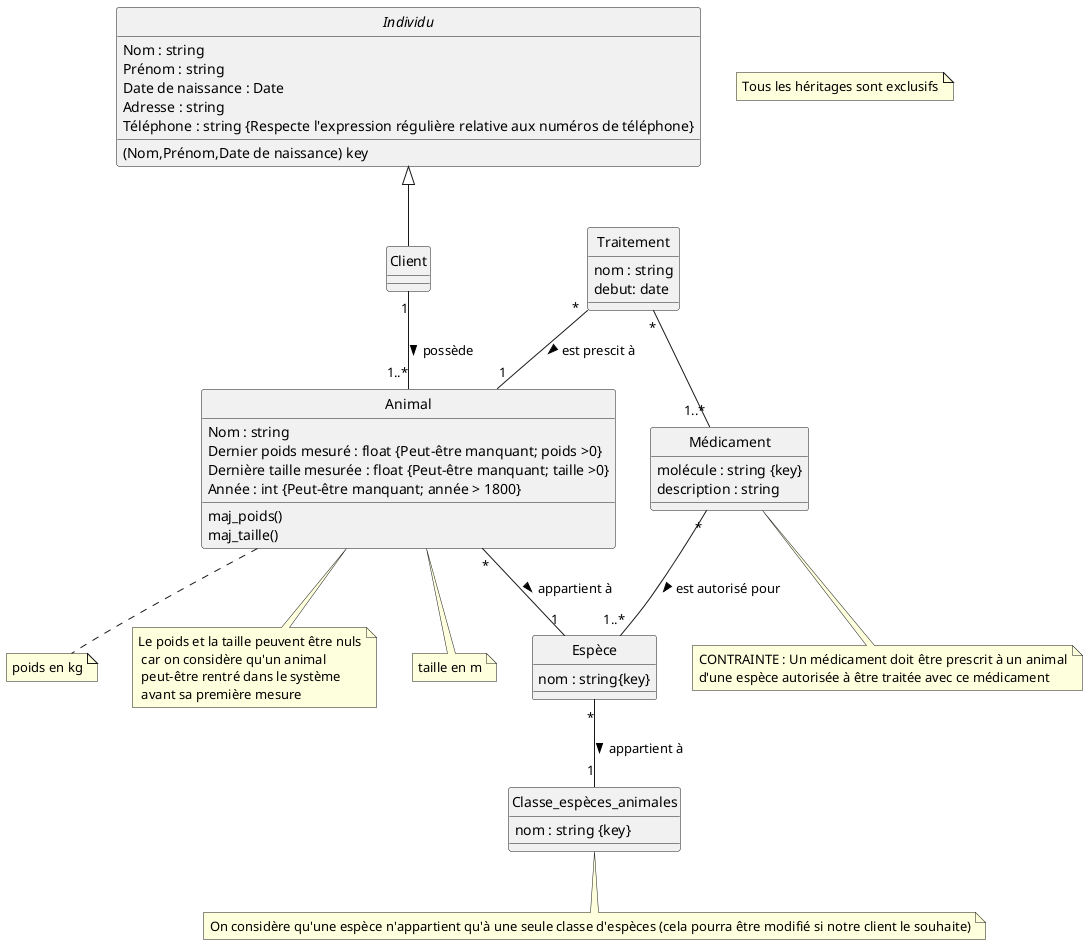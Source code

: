 @startuml
hide circle

abstract class Individu {
  Nom : string
  Prénom : string
  Date de naissance : Date
  Adresse : string
  Téléphone : string {Respecte l'expression régulière relative aux numéros de téléphone}
  (Nom,Prénom,Date de naissance) key
}

class Client {
}


class Classe_espèces_animales{
  nom : string {key}
}

class Animal{
  Nom : string
  Dernier poids mesuré : float {Peut-être manquant; poids >0}
  Dernière taille mesurée : float {Peut-être manquant; taille >0}
  Année : int {Peut-être manquant; année > 1800}
  
  maj_poids()
  maj_taille()
}

class Espèce{
  nom : string{key}
}

class Médicament{
  molécule : string {key}
  description : string
}


class Traitement{
  nom : string
  debut: date
}

Individu <|-- Client



Espèce "*" -- "1" Classe_espèces_animales: appartient à >
Animal "*" -- "1" Espèce: appartient à >
Client "1" -- "1..*" Animal : possède >

Médicament "*" -- "1..*" Espèce : est autorisé pour >

Traitement "*" -- "1" Animal : est prescit à >
Traitement "*" -- "1..*" Médicament



note "Tous les héritages sont exclusifs" as N1
note "On considère qu'une espèce n'appartient qu'à une seule classe d'espèces (cela pourra être modifié si notre client le souhaite)" as N3
note "taille en m" as N4
note "poids en kg" as N5
note "Le poids et la taille peuvent être nuls\n car on considère qu'un animal\n peut-être rentré dans le système\n avant sa première mesure" as N7
note "CONTRAINTE : Un médicament doit être prescrit à un animal\nd'une espèce autorisée à être traitée avec ce médicament" as N8

Médicament .. N8
Animal .. N7
Animal .. N4
Animal .. N5
Classe_espèces_animales .. N3
@enduml
